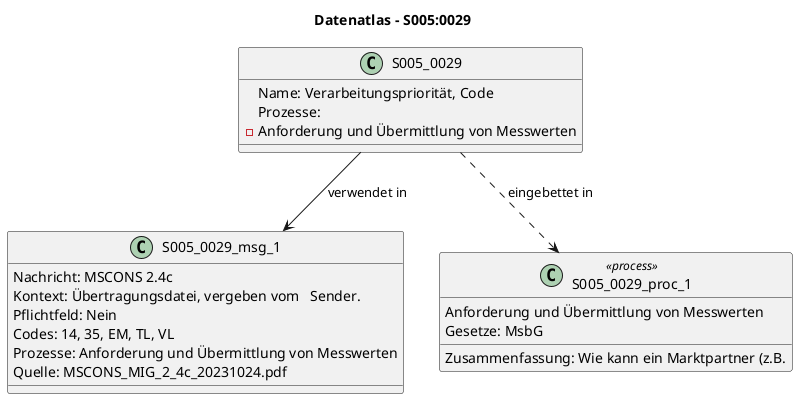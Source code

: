 @startuml
title Datenatlas – S005:0029
class S005_0029 {
  Name: Verarbeitungspriorität, Code
  Prozesse:
    - Anforderung und Übermittlung von Messwerten
}
class S005_0029_msg_1 {
  Nachricht: MSCONS 2.4c
  Kontext: Übertragungsdatei, vergeben vom   Sender.
  Pflichtfeld: Nein
  Codes: 14, 35, EM, TL, VL
  Prozesse: Anforderung und Übermittlung von Messwerten
  Quelle: MSCONS_MIG_2_4c_20231024.pdf
}
S005_0029 --> S005_0029_msg_1 : verwendet in
class S005_0029_proc_1 <<process>> {
  Anforderung und Übermittlung von Messwerten
  Gesetze: MsbG
  Zusammenfassung: Wie kann ein Marktpartner (z.B.
}
S005_0029 ..> S005_0029_proc_1 : eingebettet in
@enduml